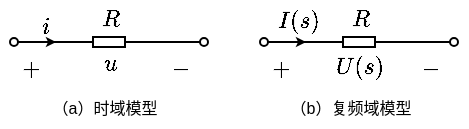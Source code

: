 <mxfile version="17.2.1" type="device"><diagram id="GKFYhbHTQyAXwHbGks0D" name="第 1 页"><mxGraphModel dx="262" dy="228" grid="1" gridSize="5" guides="1" tooltips="1" connect="1" arrows="1" fold="1" page="1" pageScale="1" pageWidth="827" pageHeight="1169" math="1" shadow="0"><root><mxCell id="0"/><mxCell id="1" parent="0"/><mxCell id="vnZBPzhVjVgXWo8NbZRj-8" value="$$-$$" style="text;resizable=1;autosize=1;align=center;verticalAlign=middle;points=[];fillColor=none;strokeColor=none;rounded=0;html=1;imageAspect=1;noLabel=0;recursiveResize=1;expand=1;editable=1;movable=1;rotatable=1;deletable=1;connectable=0;comic=0;fontSize=10;" parent="1" vertex="1"><mxGeometry x="155.0" y="442.5" width="15" height="20" as="geometry"/></mxCell><mxCell id="vnZBPzhVjVgXWo8NbZRj-9" value="$$+$$" style="text;html=1;resizable=1;autosize=1;align=center;verticalAlign=middle;points=[];fillColor=none;strokeColor=none;rounded=0;movable=1;rotatable=1;deletable=1;editable=1;connectable=0;fontSize=10;" parent="1" vertex="1"><mxGeometry x="80.0" y="442.5" width="15" height="20" as="geometry"/></mxCell><mxCell id="vnZBPzhVjVgXWo8NbZRj-19" value="$$R$$" style="text;html=1;resizable=1;autosize=1;align=center;verticalAlign=middle;points=[];fillColor=none;strokeColor=none;rounded=0;fontSize=10;movable=1;rotatable=1;deletable=1;editable=1;connectable=1;" parent="1" vertex="1"><mxGeometry x="119.5" y="419" width="16" height="20" as="geometry"/></mxCell><mxCell id="vnZBPzhVjVgXWo8NbZRj-23" value="" style="endArrow=none;html=1;rounded=0;fontSize=10;startSize=4;endSize=4;entryX=1;entryY=0.5;entryDx=0;entryDy=0;entryPerimeter=0;" parent="1" target="vnZBPzhVjVgXWo8NbZRj-24" edge="1"><mxGeometry width="50" height="50" relative="1" as="geometry"><mxPoint x="90" y="440" as="sourcePoint"/><mxPoint x="354.5" y="190.5" as="targetPoint"/></mxGeometry></mxCell><mxCell id="vnZBPzhVjVgXWo8NbZRj-24" value="" style="pointerEvents=1;verticalLabelPosition=bottom;shadow=0;dashed=0;align=center;html=1;verticalAlign=top;shape=mxgraph.electrical.resistors.resistor_1;fontSize=10;direction=west;" parent="1" vertex="1"><mxGeometry x="115" y="437.5" width="25" height="5" as="geometry"/></mxCell><mxCell id="vnZBPzhVjVgXWo8NbZRj-33" value="" style="endArrow=oval;html=1;rounded=0;fontSize=10;startSize=4;endSize=4;endFill=0;" parent="1" edge="1"><mxGeometry width="50" height="50" relative="1" as="geometry"><mxPoint x="90" y="440" as="sourcePoint"/><mxPoint x="80" y="440" as="targetPoint"/></mxGeometry></mxCell><mxCell id="vnZBPzhVjVgXWo8NbZRj-58" value="$$i$$" style="text;html=1;resizable=1;autosize=1;align=center;verticalAlign=middle;points=[];fillColor=none;strokeColor=none;rounded=0;fontSize=10;movable=1;rotatable=1;deletable=1;editable=1;connectable=0;" parent="1" vertex="1"><mxGeometry x="90" y="425" width="12" height="14" as="geometry"/></mxCell><mxCell id="_lWU6yBjnDrXmQ_-dqAu-3" value="" style="endArrow=oval;html=1;rounded=0;exitX=0;exitY=0.5;exitDx=0;exitDy=0;endFill=0;endSize=4;startSize=4;exitPerimeter=0;" parent="1" source="vnZBPzhVjVgXWo8NbZRj-24" edge="1"><mxGeometry width="50" height="50" relative="1" as="geometry"><mxPoint x="185" y="440" as="sourcePoint"/><mxPoint x="175" y="440" as="targetPoint"/></mxGeometry></mxCell><mxCell id="_lWU6yBjnDrXmQ_-dqAu-11" value="" style="endArrow=classic;html=1;rounded=0;fontSize=10;endSize=2;" parent="1" edge="1"><mxGeometry width="50" height="50" relative="1" as="geometry"><mxPoint x="91" y="440" as="sourcePoint"/><mxPoint x="101" y="440" as="targetPoint"/></mxGeometry></mxCell><mxCell id="_lWU6yBjnDrXmQ_-dqAu-12" value="\(u\)" style="text;html=1;resizable=1;autosize=1;align=center;verticalAlign=middle;points=[];fillColor=none;strokeColor=none;rounded=0;comic=0;movable=1;rotatable=1;deletable=1;editable=1;connectable=1;fontSize=10;" parent="1" vertex="1"><mxGeometry x="121.25" y="442.5" width="12.5" height="17.5" as="geometry"/></mxCell><mxCell id="OWOfpzAzqmsalwtifIJr-1" value="（a）时域模型" style="text;html=1;align=center;verticalAlign=middle;resizable=0;points=[];autosize=1;strokeColor=none;fillColor=none;fontSize=8;" vertex="1" parent="1"><mxGeometry x="92" y="462.5" width="65" height="20" as="geometry"/></mxCell><mxCell id="OWOfpzAzqmsalwtifIJr-2" value="$$-$$" style="text;resizable=1;autosize=1;align=center;verticalAlign=middle;points=[];fillColor=none;strokeColor=none;rounded=0;html=1;imageAspect=1;noLabel=0;recursiveResize=1;expand=1;editable=1;movable=1;rotatable=1;deletable=1;connectable=0;comic=0;fontSize=10;" vertex="1" parent="1"><mxGeometry x="280" y="442.5" width="15" height="20" as="geometry"/></mxCell><mxCell id="OWOfpzAzqmsalwtifIJr-3" value="$$+$$" style="text;html=1;resizable=1;autosize=1;align=center;verticalAlign=middle;points=[];fillColor=none;strokeColor=none;rounded=0;movable=1;rotatable=1;deletable=1;editable=1;connectable=0;fontSize=10;" vertex="1" parent="1"><mxGeometry x="205.0" y="442.5" width="15" height="20" as="geometry"/></mxCell><mxCell id="OWOfpzAzqmsalwtifIJr-4" value="$$R$$" style="text;html=1;resizable=1;autosize=1;align=center;verticalAlign=middle;points=[];fillColor=none;strokeColor=none;rounded=0;fontSize=10;movable=1;rotatable=1;deletable=1;editable=1;connectable=1;" vertex="1" parent="1"><mxGeometry x="244.5" y="419" width="16" height="20" as="geometry"/></mxCell><mxCell id="OWOfpzAzqmsalwtifIJr-5" value="" style="endArrow=none;html=1;rounded=0;fontSize=10;startSize=4;endSize=4;entryX=1;entryY=0.5;entryDx=0;entryDy=0;entryPerimeter=0;" edge="1" parent="1" target="OWOfpzAzqmsalwtifIJr-6"><mxGeometry width="50" height="50" relative="1" as="geometry"><mxPoint x="215" y="440" as="sourcePoint"/><mxPoint x="479.5" y="190.5" as="targetPoint"/></mxGeometry></mxCell><mxCell id="OWOfpzAzqmsalwtifIJr-6" value="" style="pointerEvents=1;verticalLabelPosition=bottom;shadow=0;dashed=0;align=center;html=1;verticalAlign=top;shape=mxgraph.electrical.resistors.resistor_1;fontSize=10;direction=west;" vertex="1" parent="1"><mxGeometry x="240" y="437.5" width="25" height="5" as="geometry"/></mxCell><mxCell id="OWOfpzAzqmsalwtifIJr-7" value="" style="endArrow=oval;html=1;rounded=0;fontSize=10;startSize=4;endSize=4;endFill=0;" edge="1" parent="1"><mxGeometry width="50" height="50" relative="1" as="geometry"><mxPoint x="215" y="440" as="sourcePoint"/><mxPoint x="205" y="440" as="targetPoint"/></mxGeometry></mxCell><mxCell id="OWOfpzAzqmsalwtifIJr-8" value="$$I(s)$$" style="text;html=1;resizable=1;autosize=1;align=center;verticalAlign=middle;points=[];fillColor=none;strokeColor=none;rounded=0;fontSize=10;movable=1;rotatable=1;deletable=1;editable=1;connectable=0;" vertex="1" parent="1"><mxGeometry x="210" y="419" width="24" height="20" as="geometry"/></mxCell><mxCell id="OWOfpzAzqmsalwtifIJr-9" value="" style="endArrow=oval;html=1;rounded=0;exitX=0;exitY=0.5;exitDx=0;exitDy=0;endFill=0;endSize=4;startSize=4;exitPerimeter=0;" edge="1" parent="1" source="OWOfpzAzqmsalwtifIJr-6"><mxGeometry width="50" height="50" relative="1" as="geometry"><mxPoint x="310" y="440" as="sourcePoint"/><mxPoint x="300" y="440" as="targetPoint"/></mxGeometry></mxCell><mxCell id="OWOfpzAzqmsalwtifIJr-10" value="" style="endArrow=classic;html=1;rounded=0;fontSize=10;endSize=2;" edge="1" parent="1"><mxGeometry width="50" height="50" relative="1" as="geometry"><mxPoint x="216" y="440" as="sourcePoint"/><mxPoint x="226" y="440" as="targetPoint"/></mxGeometry></mxCell><mxCell id="OWOfpzAzqmsalwtifIJr-11" value="\(U(s)\)" style="text;html=1;resizable=1;autosize=1;align=center;verticalAlign=middle;points=[];fillColor=none;strokeColor=none;rounded=0;comic=0;movable=1;rotatable=1;deletable=1;editable=1;connectable=1;fontSize=10;" vertex="1" parent="1"><mxGeometry x="230.25" y="441.5" width="45" height="20" as="geometry"/></mxCell><mxCell id="OWOfpzAzqmsalwtifIJr-12" value="（b）复频域模型" style="text;html=1;align=center;verticalAlign=middle;resizable=0;points=[];autosize=1;strokeColor=none;fillColor=none;fontSize=8;" vertex="1" parent="1"><mxGeometry x="210" y="462.5" width="75" height="20" as="geometry"/></mxCell></root></mxGraphModel></diagram></mxfile>
